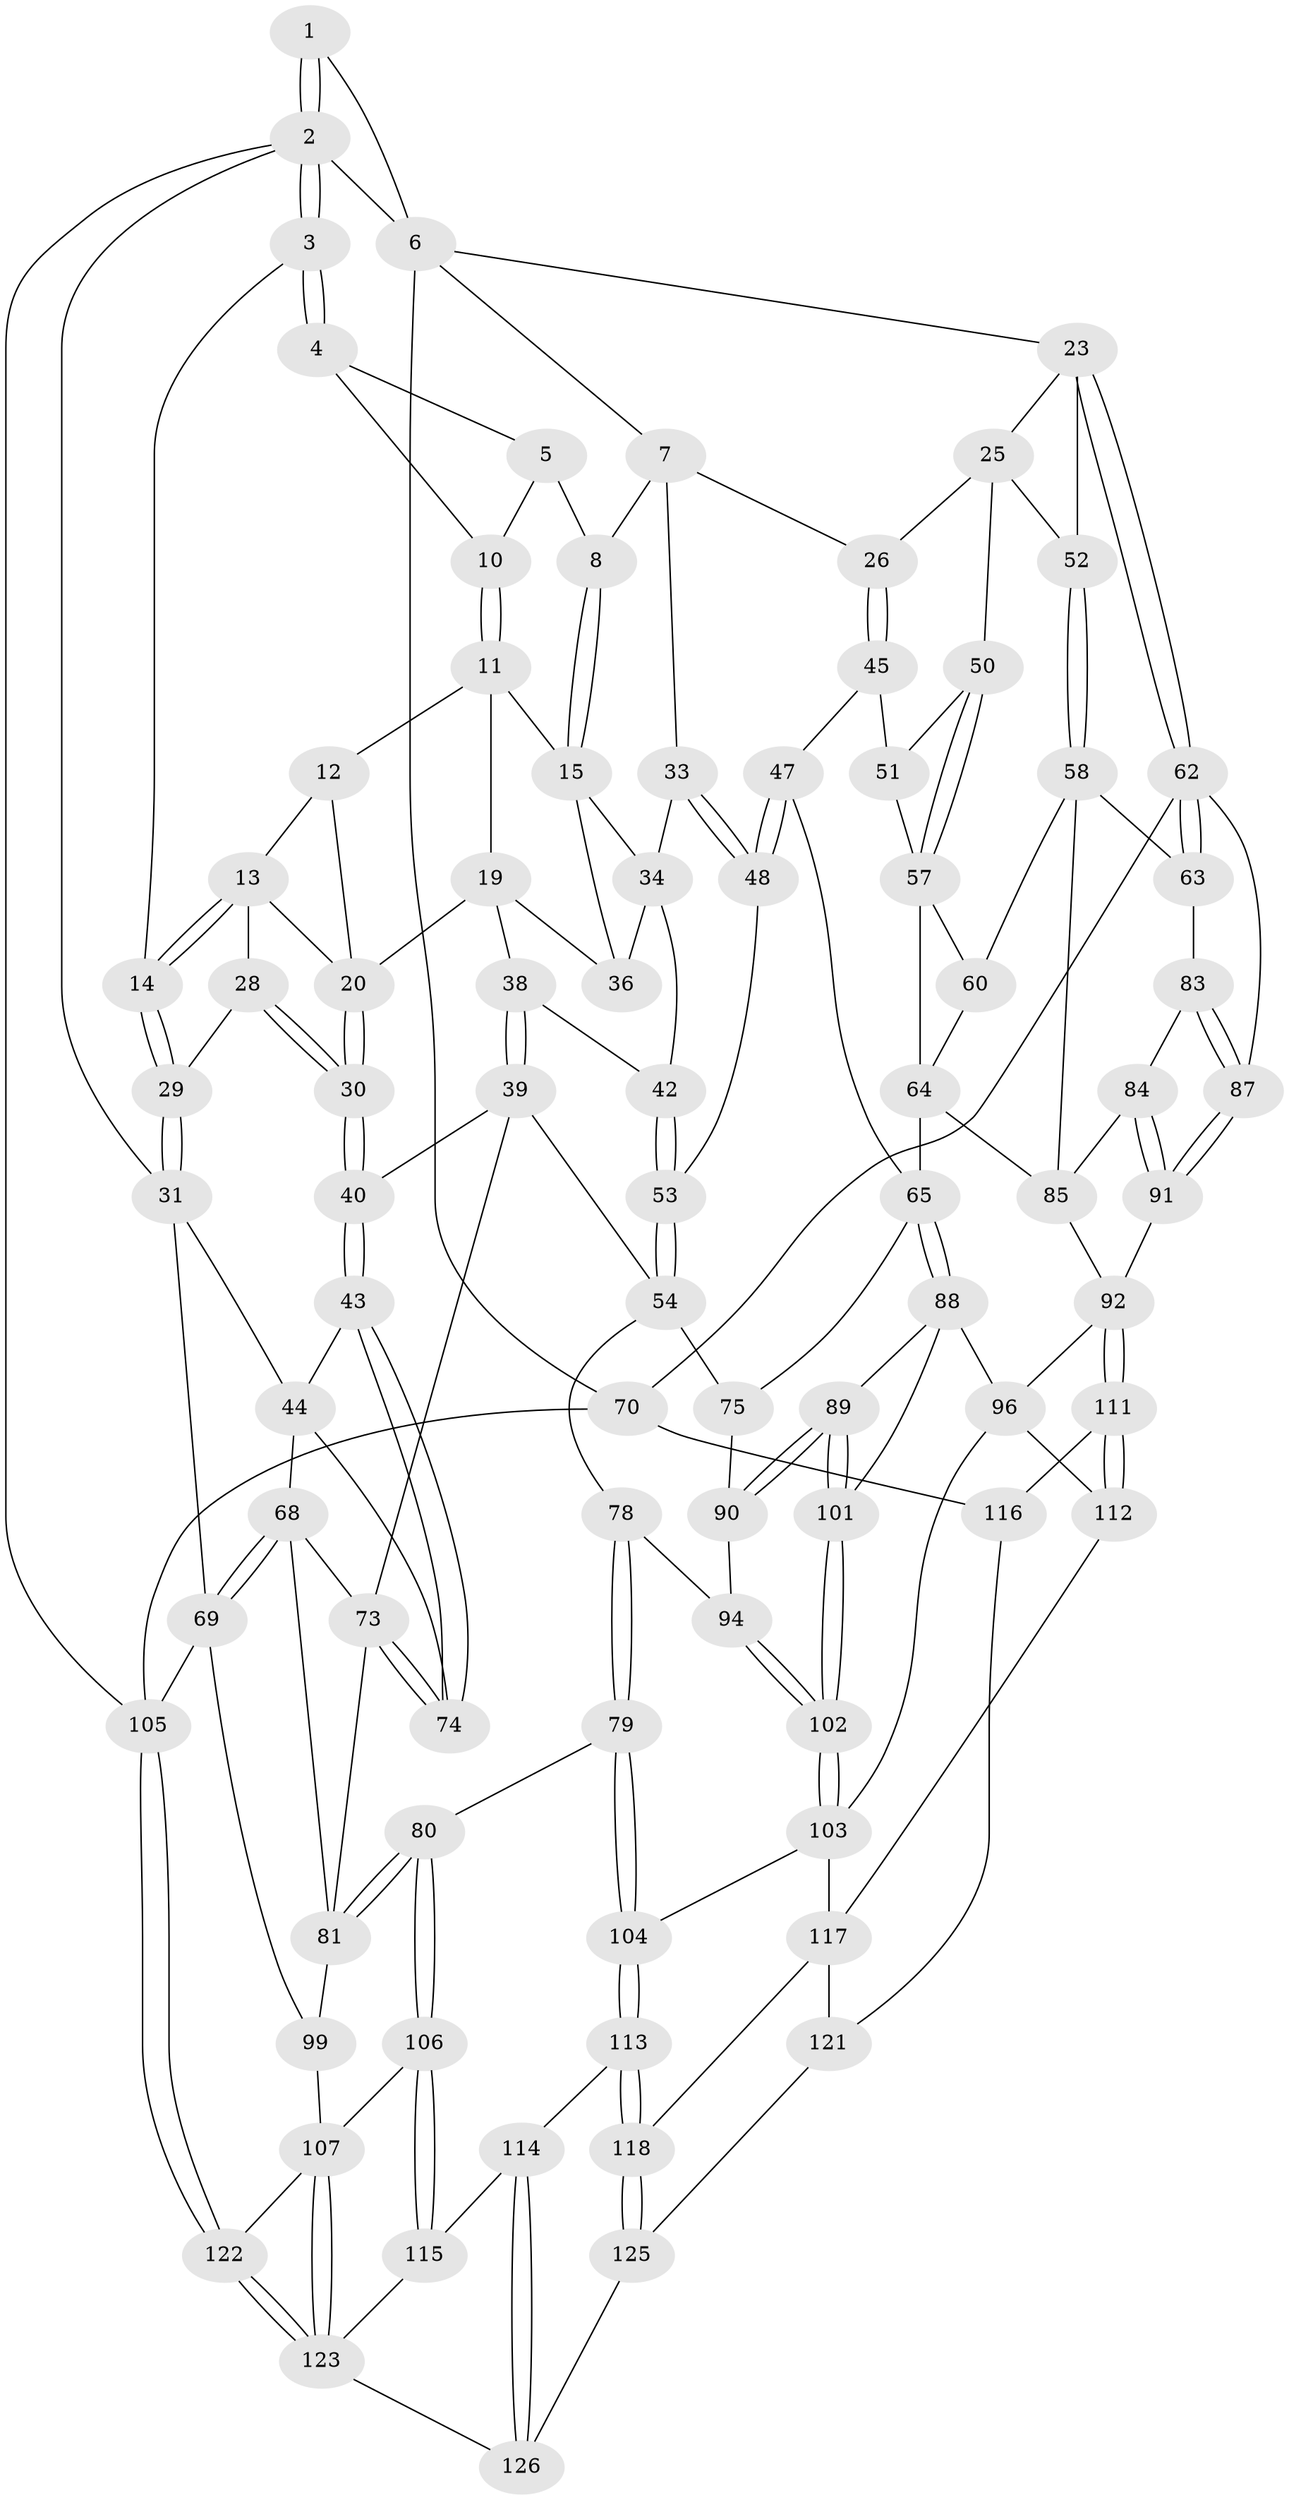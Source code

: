 // Generated by graph-tools (version 1.1) at 2025/52/02/27/25 19:52:44]
// undirected, 89 vertices, 199 edges
graph export_dot {
graph [start="1"]
  node [color=gray90,style=filled];
  1 [pos="+0.33929369739363296+0"];
  2 [pos="+0+0",super="+18"];
  3 [pos="+0.17345582717468142+0.11142444283798168"];
  4 [pos="+0.2507338872972654+0.04818645004017182"];
  5 [pos="+0.3278741599276616+0",super="+9"];
  6 [pos="+0.7038444555732125+0",super="+17"];
  7 [pos="+0.6694482809892492+0",super="+27"];
  8 [pos="+0.5061043387789466+0.11338290828338018"];
  10 [pos="+0.3335021465919674+0.10857408125709457"];
  11 [pos="+0.32918411770979455+0.1253579893770681",super="+16"];
  12 [pos="+0.3137399673828444+0.13200551682035008"];
  13 [pos="+0.2381207001643885+0.1431086919703044",super="+22"];
  14 [pos="+0.17604468231424072+0.12368527924616937"];
  15 [pos="+0.489511908899939+0.16382541664363898",super="+35"];
  19 [pos="+0.34551933160786485+0.229236147741315",super="+37"];
  20 [pos="+0.3217364036642976+0.23225604901498476",super="+21"];
  23 [pos="+1+0",super="+24"];
  25 [pos="+0.8912115559680573+0.23689147520660137",super="+49"];
  26 [pos="+0.7482983906856263+0.2430980590351318"];
  28 [pos="+0.24877968735840522+0.23170786000729068"];
  29 [pos="+0.1477749582348579+0.19945977887332556"];
  30 [pos="+0.2759476848310478+0.2688503888028424"];
  31 [pos="+0.11531148069501122+0.2438636682672079",super="+32"];
  33 [pos="+0.5632237929788471+0.2822897038853935"];
  34 [pos="+0.5005777000214833+0.21038043810194532",super="+41"];
  36 [pos="+0.4059000150917376+0.24656947121766626"];
  38 [pos="+0.3758902982262455+0.33709795309645085"];
  39 [pos="+0.301539315147941+0.3992041228173113",super="+55"];
  40 [pos="+0.2405634453737813+0.3865675461797358"];
  42 [pos="+0.4096901529266368+0.32928780061617674"];
  43 [pos="+0.2296068141662969+0.3886281280646191"];
  44 [pos="+0.20088293491399262+0.3840377814971407",super="+67"];
  45 [pos="+0.7438385214784785+0.28970157997572665",super="+46"];
  47 [pos="+0.5830832710951184+0.42848198450423364"];
  48 [pos="+0.5587941475529423+0.4005807995896363"];
  50 [pos="+0.8033427476682984+0.385869578631758"];
  51 [pos="+0.7912747711668003+0.37262746836900024",super="+56"];
  52 [pos="+0.9317590123055979+0.4314271059213316"];
  53 [pos="+0.5493114886935915+0.3996131543956237"];
  54 [pos="+0.3638262688173513+0.4648576243799223",super="+76"];
  57 [pos="+0.77013840717394+0.4562508191177675",super="+61"];
  58 [pos="+0.9397253056713897+0.44536907940500503",super="+59"];
  60 [pos="+0.8181454492811125+0.4940387482725413"];
  62 [pos="+1+0.45989756484857347",super="+72"];
  63 [pos="+0.9572959036887844+0.4472037243575722"];
  64 [pos="+0.7163021211902724+0.5501827132782743",super="+77"];
  65 [pos="+0.7080265655199811+0.5521865341284027",super="+66"];
  68 [pos="+0.0523310799458956+0.48144736950874883",super="+95"];
  69 [pos="+0+0.4626327928409893",super="+100"];
  70 [pos="+1+1",super="+71"];
  73 [pos="+0.24513130390982424+0.6056370549139799",super="+82"];
  74 [pos="+0.23138388431325524+0.5578652511938827"];
  75 [pos="+0.579692056414808+0.46388148755571035"];
  78 [pos="+0.38846936923688735+0.5861758561063543"];
  79 [pos="+0.3351147461308629+0.6585757901672246"];
  80 [pos="+0.28922911824906694+0.6775973996252002"];
  81 [pos="+0.24869329224014888+0.6136157788187566",super="+98"];
  83 [pos="+0.989062811435229+0.5685913481011934"];
  84 [pos="+0.9439604879646375+0.5654465801154769"];
  85 [pos="+0.91790983054426+0.5313837710721521",super="+86"];
  87 [pos="+1+0.6406070772261082"];
  88 [pos="+0.6891968206584408+0.6092164249866964",super="+97"];
  89 [pos="+0.6054718838809512+0.6108771939591834"];
  90 [pos="+0.5671442357010857+0.5099928432694124"];
  91 [pos="+0.9516345812272041+0.631829645761476"];
  92 [pos="+0.8462425397930824+0.6981961548879762",super="+93"];
  94 [pos="+0.4940506940470452+0.5916371593017481"];
  96 [pos="+0.7385439058938555+0.7002724321730247",super="+109"];
  99 [pos="+0.08056548593739671+0.7697420580655253"];
  101 [pos="+0.5694613704464937+0.7030118194343747"];
  102 [pos="+0.54861035469908+0.7196930577191122"];
  103 [pos="+0.5407617228067039+0.7374047385993173",super="+110"];
  104 [pos="+0.5116300852061008+0.7485073716957321"];
  105 [pos="+0+1"];
  106 [pos="+0.22899916776516088+0.7884472241104771"];
  107 [pos="+0.15686470181022322+0.8002897388379425",super="+108"];
  111 [pos="+0.8867894352285782+0.7792184457407193"];
  112 [pos="+0.7663865373078718+0.8816181763701211"];
  113 [pos="+0.44907675450246204+0.848073082482044"];
  114 [pos="+0.3684065630721365+0.8745473386079824"];
  115 [pos="+0.2862822555091202+0.8464275654005751"];
  116 [pos="+0.9510102663664249+0.8109444947159394",super="+120"];
  117 [pos="+0.605296351011491+0.9046621248614944",super="+119"];
  118 [pos="+0.536093651926464+0.9314248116729297"];
  121 [pos="+0.8196757943909889+1"];
  122 [pos="+0+1"];
  123 [pos="+0.15399533885220423+1",super="+124"];
  125 [pos="+0.48471076714864675+1",super="+128"];
  126 [pos="+0.3713503244709107+0.8840489472494992",super="+127"];
  1 -- 2;
  1 -- 2;
  1 -- 6;
  2 -- 3;
  2 -- 3;
  2 -- 105;
  2 -- 31;
  2 -- 6;
  3 -- 4;
  3 -- 4;
  3 -- 14;
  4 -- 5;
  4 -- 10;
  5 -- 8;
  5 -- 10;
  6 -- 7;
  6 -- 70;
  6 -- 23;
  7 -- 8;
  7 -- 33;
  7 -- 26;
  8 -- 15;
  8 -- 15;
  10 -- 11;
  10 -- 11;
  11 -- 12;
  11 -- 19;
  11 -- 15;
  12 -- 13;
  12 -- 20;
  13 -- 14;
  13 -- 14;
  13 -- 28;
  13 -- 20;
  14 -- 29;
  14 -- 29;
  15 -- 34;
  15 -- 36;
  19 -- 20;
  19 -- 36;
  19 -- 38;
  20 -- 30;
  20 -- 30;
  23 -- 62;
  23 -- 62;
  23 -- 25;
  23 -- 52;
  25 -- 26;
  25 -- 50;
  25 -- 52;
  26 -- 45;
  26 -- 45;
  28 -- 29;
  28 -- 30;
  28 -- 30;
  29 -- 31;
  29 -- 31;
  30 -- 40;
  30 -- 40;
  31 -- 44;
  31 -- 69;
  33 -- 34;
  33 -- 48;
  33 -- 48;
  34 -- 36;
  34 -- 42;
  38 -- 39;
  38 -- 39;
  38 -- 42;
  39 -- 40;
  39 -- 73;
  39 -- 54;
  40 -- 43;
  40 -- 43;
  42 -- 53;
  42 -- 53;
  43 -- 44;
  43 -- 74;
  43 -- 74;
  44 -- 74;
  44 -- 68;
  45 -- 51 [weight=2];
  45 -- 47;
  47 -- 48;
  47 -- 48;
  47 -- 65;
  48 -- 53;
  50 -- 51;
  50 -- 57;
  50 -- 57;
  51 -- 57;
  52 -- 58;
  52 -- 58;
  53 -- 54;
  53 -- 54;
  54 -- 78;
  54 -- 75;
  57 -- 64;
  57 -- 60;
  58 -- 63;
  58 -- 60;
  58 -- 85;
  60 -- 64;
  62 -- 63;
  62 -- 63;
  62 -- 87;
  62 -- 70;
  63 -- 83;
  64 -- 65;
  64 -- 85;
  65 -- 88;
  65 -- 88;
  65 -- 75;
  68 -- 69;
  68 -- 69;
  68 -- 73;
  68 -- 81;
  69 -- 105;
  69 -- 99;
  70 -- 105;
  70 -- 116 [weight=2];
  73 -- 74;
  73 -- 74;
  73 -- 81;
  75 -- 90;
  78 -- 79;
  78 -- 79;
  78 -- 94;
  79 -- 80;
  79 -- 104;
  79 -- 104;
  80 -- 81;
  80 -- 81;
  80 -- 106;
  80 -- 106;
  81 -- 99;
  83 -- 84;
  83 -- 87;
  83 -- 87;
  84 -- 85;
  84 -- 91;
  84 -- 91;
  85 -- 92;
  87 -- 91;
  87 -- 91;
  88 -- 89;
  88 -- 96;
  88 -- 101;
  89 -- 90;
  89 -- 90;
  89 -- 101;
  89 -- 101;
  90 -- 94;
  91 -- 92;
  92 -- 111;
  92 -- 111;
  92 -- 96;
  94 -- 102;
  94 -- 102;
  96 -- 112;
  96 -- 103;
  99 -- 107;
  101 -- 102;
  101 -- 102;
  102 -- 103;
  102 -- 103;
  103 -- 104;
  103 -- 117;
  104 -- 113;
  104 -- 113;
  105 -- 122;
  105 -- 122;
  106 -- 107;
  106 -- 115;
  106 -- 115;
  107 -- 123;
  107 -- 123;
  107 -- 122;
  111 -- 112;
  111 -- 112;
  111 -- 116;
  112 -- 117;
  113 -- 114;
  113 -- 118;
  113 -- 118;
  114 -- 115;
  114 -- 126;
  114 -- 126;
  115 -- 123;
  116 -- 121;
  117 -- 118;
  117 -- 121;
  118 -- 125;
  118 -- 125;
  121 -- 125;
  122 -- 123;
  122 -- 123;
  123 -- 126;
  125 -- 126 [weight=2];
}
